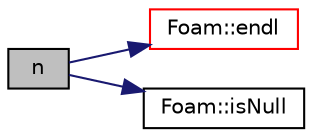 digraph "n"
{
  bgcolor="transparent";
  edge [fontname="Helvetica",fontsize="10",labelfontname="Helvetica",labelfontsize="10"];
  node [fontname="Helvetica",fontsize="10",shape=record];
  rankdir="LR";
  Node20 [label="n",height=0.2,width=0.4,color="black", fillcolor="grey75", style="filled", fontcolor="black"];
  Node20 -> Node21 [color="midnightblue",fontsize="10",style="solid",fontname="Helvetica"];
  Node21 [label="Foam::endl",height=0.2,width=0.4,color="red",URL="$a21851.html#a2db8fe02a0d3909e9351bb4275b23ce4",tooltip="Add newline and flush stream. "];
  Node20 -> Node23 [color="midnightblue",fontsize="10",style="solid",fontname="Helvetica"];
  Node23 [label="Foam::isNull",height=0.2,width=0.4,color="black",URL="$a21851.html#aba2724b510246bcbe183c81b288e9dc5",tooltip="Return true if t is a reference to the nullObject of type T. "];
}
